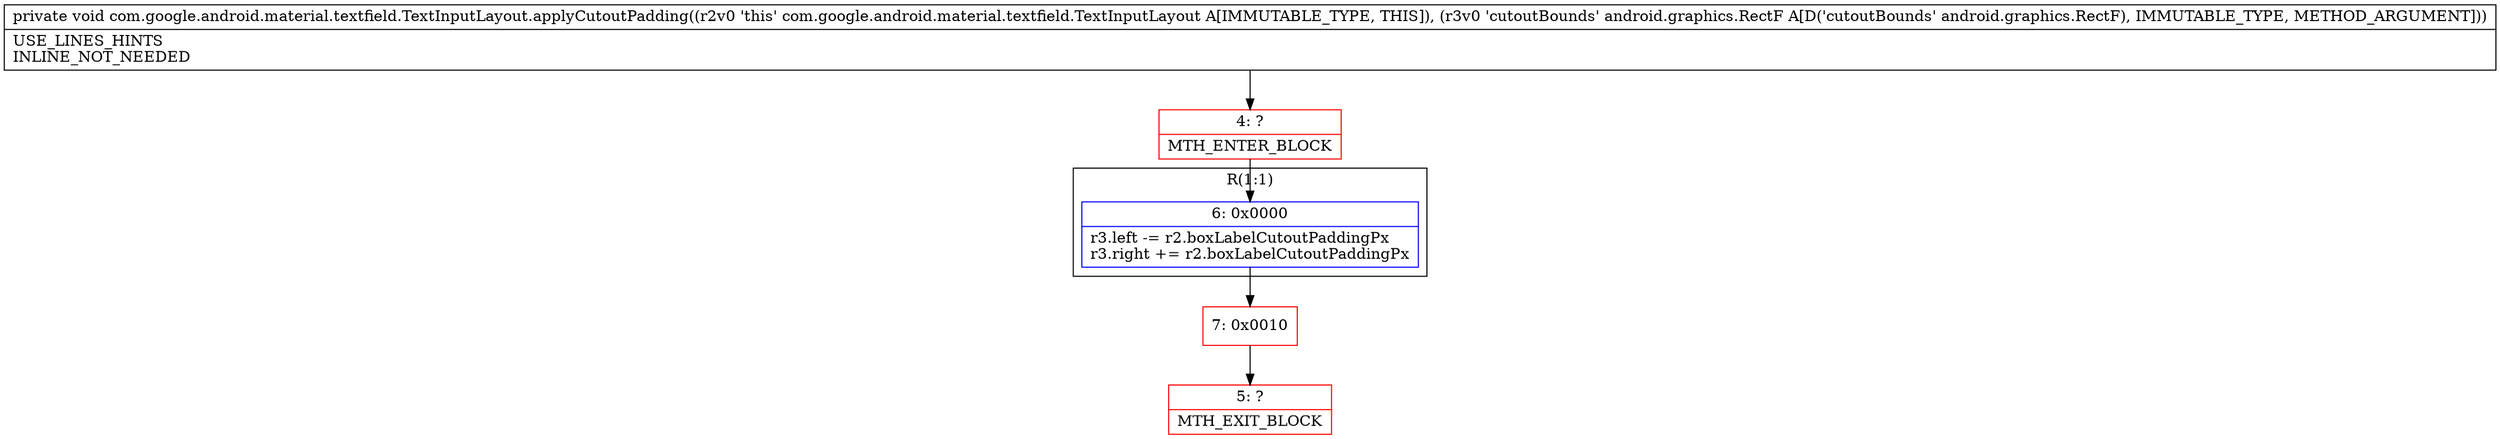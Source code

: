 digraph "CFG forcom.google.android.material.textfield.TextInputLayout.applyCutoutPadding(Landroid\/graphics\/RectF;)V" {
subgraph cluster_Region_423534765 {
label = "R(1:1)";
node [shape=record,color=blue];
Node_6 [shape=record,label="{6\:\ 0x0000|r3.left \-= r2.boxLabelCutoutPaddingPx\lr3.right += r2.boxLabelCutoutPaddingPx\l}"];
}
Node_4 [shape=record,color=red,label="{4\:\ ?|MTH_ENTER_BLOCK\l}"];
Node_7 [shape=record,color=red,label="{7\:\ 0x0010}"];
Node_5 [shape=record,color=red,label="{5\:\ ?|MTH_EXIT_BLOCK\l}"];
MethodNode[shape=record,label="{private void com.google.android.material.textfield.TextInputLayout.applyCutoutPadding((r2v0 'this' com.google.android.material.textfield.TextInputLayout A[IMMUTABLE_TYPE, THIS]), (r3v0 'cutoutBounds' android.graphics.RectF A[D('cutoutBounds' android.graphics.RectF), IMMUTABLE_TYPE, METHOD_ARGUMENT]))  | USE_LINES_HINTS\lINLINE_NOT_NEEDED\l}"];
MethodNode -> Node_4;Node_6 -> Node_7;
Node_4 -> Node_6;
Node_7 -> Node_5;
}

